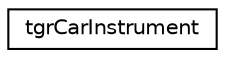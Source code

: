 digraph "Graphical Class Hierarchy"
{
  edge [fontname="Helvetica",fontsize="10",labelfontname="Helvetica",labelfontsize="10"];
  node [fontname="Helvetica",fontsize="10",shape=record];
  rankdir="LR";
  Node1 [label="tgrCarInstrument",height=0.2,width=0.4,color="black", fillcolor="white", style="filled",URL="$structtgr_car_instrument.html"];
}

